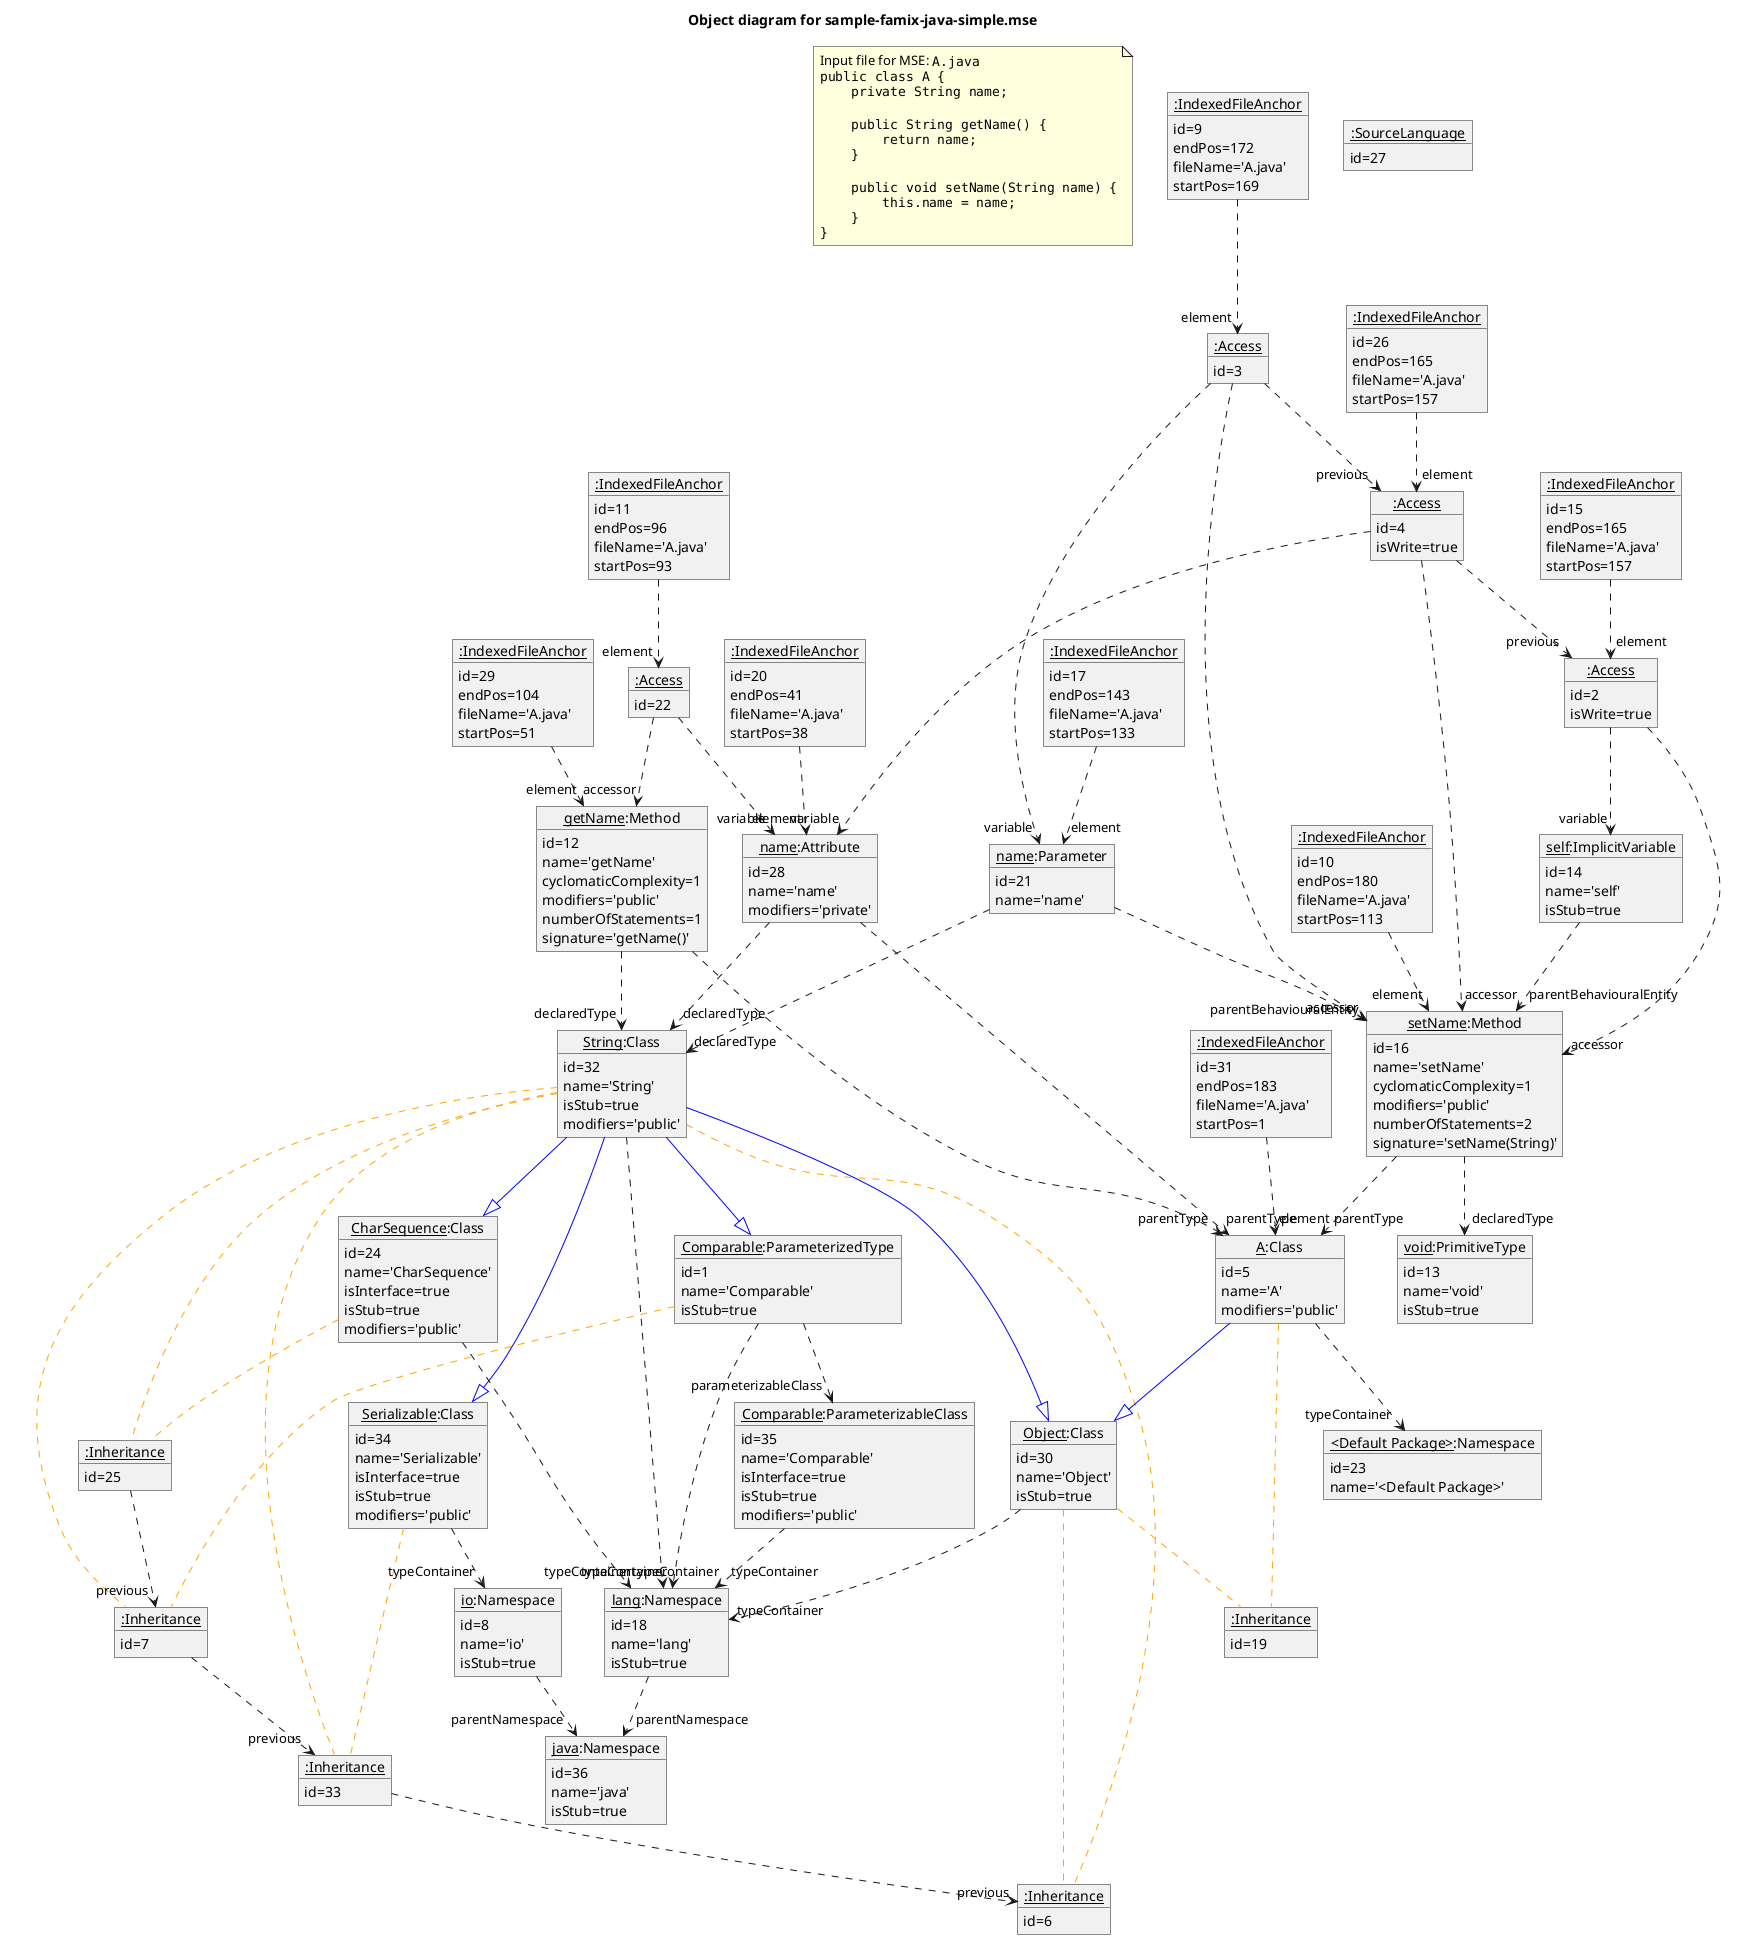 @startuml
skinparam style strictuml
title Object diagram for sample-famix-java-simple.mse

note as NSource
Input file for MSE: ""A.java""
""public class A {""
""    private String name;""

""    public String getName() {""
""        return name;""
""    }""

""    public void setName(String name) {""
""        this.name = name;""
""    }""
""}""
end note
object "Comparable:ParameterizedType" as ParameterizedType1 {
id=1
name='Comparable'
isStub=true
}

object ":Access" as Access2 {
id=2
isWrite=true
}

object ":Access" as Access3 {
id=3
}

object ":Access" as Access4 {
id=4
isWrite=true
}

object "A:Class" as Class5 {
id=5
name='A'
modifiers='public'
}

object ":Inheritance" as Inheritance6 {
id=6
}

object ":Inheritance" as Inheritance7 {
id=7
}

object "io:Namespace" as Namespace8 {
id=8
name='io'
isStub=true
}

object ":IndexedFileAnchor" as IndexedFileAnchor9 {
id=9
endPos=172
fileName='A.java'
startPos=169
}

object ":IndexedFileAnchor" as IndexedFileAnchor10 {
id=10
endPos=180
fileName='A.java'
startPos=113
}

object ":IndexedFileAnchor" as IndexedFileAnchor11 {
id=11
endPos=96
fileName='A.java'
startPos=93
}

object "getName:Method" as Method12 {
id=12
name='getName'
cyclomaticComplexity=1
modifiers='public'
numberOfStatements=1
signature='getName()'
}

object "void:PrimitiveType" as PrimitiveType13 {
id=13
name='void'
isStub=true
}

object "self:ImplicitVariable" as ImplicitVariable14 {
id=14
name='self'
isStub=true
}

object ":IndexedFileAnchor" as IndexedFileAnchor15 {
id=15
endPos=165
fileName='A.java'
startPos=157
}

object "setName:Method" as Method16 {
id=16
name='setName'
cyclomaticComplexity=1
modifiers='public'
numberOfStatements=2
signature='setName(String)'
}

object ":IndexedFileAnchor" as IndexedFileAnchor17 {
id=17
endPos=143
fileName='A.java'
startPos=133
}

object "lang:Namespace" as Namespace18 {
id=18
name='lang'
isStub=true
}

object ":Inheritance" as Inheritance19 {
id=19
}

object ":IndexedFileAnchor" as IndexedFileAnchor20 {
id=20
endPos=41
fileName='A.java'
startPos=38
}

object "name:Parameter" as Parameter21 {
id=21
name='name'
}

object ":Access" as Access22 {
id=22
}

object "<Default Package>:Namespace" as Namespace23 {
id=23
name='<Default Package>'
}

object "CharSequence:Class" as Class24 {
id=24
name='CharSequence'
isInterface=true
isStub=true
modifiers='public'
}

object ":Inheritance" as Inheritance25 {
id=25
}

object ":IndexedFileAnchor" as IndexedFileAnchor26 {
id=26
endPos=165
fileName='A.java'
startPos=157
}

object ":SourceLanguage" as SourceLanguage27 {
id=27
}

object "name:Attribute" as Attribute28 {
id=28
name='name'
modifiers='private'
}

object ":IndexedFileAnchor" as IndexedFileAnchor29 {
id=29
endPos=104
fileName='A.java'
startPos=51
}

object "Object:Class" as Class30 {
id=30
name='Object'
isStub=true
}

object ":IndexedFileAnchor" as IndexedFileAnchor31 {
id=31
endPos=183
fileName='A.java'
startPos=1
}

object "String:Class" as Class32 {
id=32
name='String'
isStub=true
modifiers='public'
}

object ":Inheritance" as Inheritance33 {
id=33
}

object "Serializable:Class" as Class34 {
id=34
name='Serializable'
isInterface=true
isStub=true
modifiers='public'
}

object "Comparable:ParameterizableClass" as ParameterizableClass35 {
id=35
name='Comparable'
isInterface=true
isStub=true
modifiers='public'
}

object "java:Namespace" as Namespace36 {
id=36
name='java'
isStub=true
}

Class32 --|> Class30 #line:blue
Class32 .[#orange]. Inheritance6
Class30 .[#orange]. Inheritance6
Class32 --|> ParameterizedType1 #line:blue
Class32 .[#orange]. Inheritance7
ParameterizedType1 .[#orange]. Inheritance7
Class5 --|> Class30 #line:blue
Class5 .[#orange]. Inheritance19
Class30 .[#orange]. Inheritance19
Class32 --|> Class24 #line:blue
Class32 .[#orange]. Inheritance25
Class24 .[#orange]. Inheritance25
Class32 --|> Class34 #line:blue
Class32 .[#orange]. Inheritance33
Class34 .[#orange]. Inheritance33
ParameterizedType1 ..> "parameterizableClass" ParameterizableClass35
ParameterizedType1 ..> "typeContainer" Namespace18
Access2 ..> "accessor" Method16
Access2 ..> "variable" ImplicitVariable14
Access3 ..> "accessor" Method16
Access3 ..> "previous" Access4
Access3 ..> "variable" Parameter21
Access4 ..> "accessor" Method16
Access4 ..> "previous" Access2
Access4 ..> "variable" Attribute28
Class5 ..> "typeContainer" Namespace23
Inheritance7 ..> "previous" Inheritance33
Namespace8 ..> "parentNamespace" Namespace36
IndexedFileAnchor9 ..> "element" Access3
IndexedFileAnchor10 ..> "element" Method16
IndexedFileAnchor11 ..> "element" Access22
Method12 ..> "declaredType" Class32
Method12 ..> "parentType" Class5
ImplicitVariable14 ..> "parentBehaviouralEntity" Method16
IndexedFileAnchor15 ..> "element" Access2
Method16 ..> "declaredType" PrimitiveType13
Method16 ..> "parentType" Class5
IndexedFileAnchor17 ..> "element" Parameter21
Namespace18 ..> "parentNamespace" Namespace36
IndexedFileAnchor20 ..> "element" Attribute28
Parameter21 ..> "declaredType" Class32
Parameter21 ..> "parentBehaviouralEntity" Method16
Access22 ..> "accessor" Method12
Access22 ..> "variable" Attribute28
Class24 ..> "typeContainer" Namespace18
Inheritance25 ..> "previous" Inheritance7
IndexedFileAnchor26 ..> "element" Access4
Attribute28 ..> "declaredType" Class32
Attribute28 ..> "parentType" Class5
IndexedFileAnchor29 ..> "element" Method12
Class30 ..> "typeContainer" Namespace18
IndexedFileAnchor31 ..> "element" Class5
Class32 ..> "typeContainer" Namespace18
Inheritance33 ..> "previous" Inheritance6
Class34 ..> "typeContainer" Namespace8
ParameterizableClass35 ..> "typeContainer" Namespace18
@enduml
